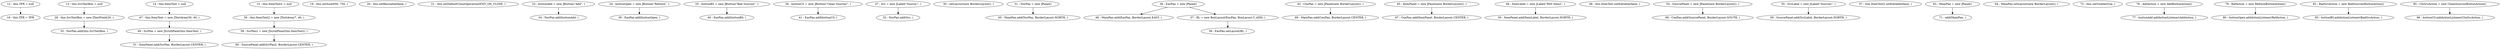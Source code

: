 digraph G {
"12 : this.TFR = null"
"12 : this.TFR = null" -> "18 : this.TFR = TFR" [style=dashed]
"13 : this.SrcTextBox = null"
"13 : this.SrcTextBox = null" -> "28 : this.SrcTextBox = new JTextField(20, )" [style=dashed]
"14 : this.ItemText = null"
"14 : this.ItemText = null" -> "47 : this.ItemText = new JTextArea(30, 40, )" [style=dashed]
"15 : this.ItemText2 = null"
"15 : this.ItemText2 = null" -> "56 : this.ItemText2 = new JTextArea(7, 40, )" [style=dashed]
"18 : this.TFR = TFR"
"19 : this.setSize(650, 750, )"
"20 : this.setResizable(false, )"
"21 : this.setDefaultCloseOperation(EXIT_ON_CLOSE, )"
"23 : buttonAdd = new JButton(\"Add\", )"
"23 : buttonAdd = new JButton(\"Add\", )" -> "34 : NorPan.add(buttonAdd, )"
"24 : buttonOpen = new JButton(\"Refresh\", )"
"24 : buttonOpen = new JButton(\"Refresh\", )" -> "39 : EasPan.add(buttonOpen, )"
"25 : buttonBS = new JButton(\"Bad Sources\", )"
"25 : buttonBS = new JButton(\"Bad Sources\", )" -> "40 : EasPan.add(buttonBS, )"
"26 : buttonCS = new JButton(\"Clean Sources\", )"
"26 : buttonCS = new JButton(\"Clean Sources\", )" -> "41 : EasPan.add(buttonCS, )"
"27 : Src = new JLabel(\"Source:\", )"
"27 : Src = new JLabel(\"Source:\", )" -> "32 : NorPan.add(Src, )"
"28 : this.SrcTextBox = new JTextField(20, )"
"28 : this.SrcTextBox = new JTextField(20, )" -> "33 : NorPan.add(this.SrcTextBox, )"
"30 : setLayout(new BorderLayout(), )"
"31 : NorPan = new JPanel()"
"31 : NorPan = new JPanel()" -> "65 : MainPan.add(NorPan, BorderLayout.NORTH, )"
"32 : NorPan.add(Src, )"
"33 : NorPan.add(this.SrcTextBox, )"
"34 : NorPan.add(buttonAdd, )"
"36 : EasPan = new JPanel()"
"36 : EasPan = new JPanel()" -> "66 : MainPan.add(EasPan, BorderLayout.EAST, )"
"36 : EasPan = new JPanel()" -> "37 : BL = new BoxLayout(EasPan, BoxLayout.Y_AXIS, )"
"37 : BL = new BoxLayout(EasPan, BoxLayout.Y_AXIS, )"
"37 : BL = new BoxLayout(EasPan, BoxLayout.Y_AXIS, )" -> "38 : EasPan.setLayout(BL, )"
"38 : EasPan.setLayout(BL, )"
"39 : EasPan.add(buttonOpen, )"
"40 : EasPan.add(buttonBS, )"
"41 : EasPan.add(buttonCS, )"
"43 : CenPan = new JPanel(new BorderLayout(), )"
"43 : CenPan = new JPanel(new BorderLayout(), )" -> "69 : MainPan.add(CenPan, BorderLayout.CENTER, )"
"45 : ItemPanel = new JPanel(new BorderLayout(), )"
"45 : ItemPanel = new JPanel(new BorderLayout(), )" -> "67 : CenPan.add(ItemPanel, BorderLayout.CENTER, )"
"46 : ItemLabel = new JLabel(\"RSS Items\", )"
"46 : ItemLabel = new JLabel(\"RSS Items\", )" -> "50 : ItemPanel.add(ItemLabel, BorderLayout.NORTH, )"
"47 : this.ItemText = new JTextArea(30, 40, )"
"47 : this.ItemText = new JTextArea(30, 40, )" -> "49 : ScrPan = new JScrollPane(this.ItemText, )"
"48 : this.ItemText.setEditable(false, )"
"49 : ScrPan = new JScrollPane(this.ItemText, )"
"49 : ScrPan = new JScrollPane(this.ItemText, )" -> "51 : ItemPanel.add(ScrPan, BorderLayout.CENTER, )"
"50 : ItemPanel.add(ItemLabel, BorderLayout.NORTH, )"
"51 : ItemPanel.add(ScrPan, BorderLayout.CENTER, )"
"54 : SourcePanel = new JPanel(new BorderLayout(), )"
"54 : SourcePanel = new JPanel(new BorderLayout(), )" -> "68 : CenPan.add(SourcePanel, BorderLayout.SOUTH, )"
"55 : SrcLabel = new JLabel(\"Sources\", )"
"55 : SrcLabel = new JLabel(\"Sources\", )" -> "59 : SourcePanel.add(SrcLabel, BorderLayout.NORTH, )"
"56 : this.ItemText2 = new JTextArea(7, 40, )"
"56 : this.ItemText2 = new JTextArea(7, 40, )" -> "58 : ScrPan2 = new JScrollPane(this.ItemText2, )"
"57 : this.ItemText2.setEditable(false, )"
"58 : ScrPan2 = new JScrollPane(this.ItemText2, )"
"58 : ScrPan2 = new JScrollPane(this.ItemText2, )" -> "60 : SourcePanel.add(ScrPan2, BorderLayout.CENTER, )"
"59 : SourcePanel.add(SrcLabel, BorderLayout.NORTH, )"
"60 : SourcePanel.add(ScrPan2, BorderLayout.CENTER, )"
"63 : MainPan = new JPanel()"
"63 : MainPan = new JPanel()" -> "71 : add(MainPan, )"
"64 : MainPan.setLayout(new BorderLayout(), )"
"65 : MainPan.add(NorPan, BorderLayout.NORTH, )"
"66 : MainPan.add(EasPan, BorderLayout.EAST, )"
"67 : CenPan.add(ItemPanel, BorderLayout.CENTER, )"
"68 : CenPan.add(SourcePanel, BorderLayout.SOUTH, )"
"69 : MainPan.add(CenPan, BorderLayout.CENTER, )"
"71 : add(MainPan, )"
"72 : this.setVisible(true, )"
"76 : AddAction = new AddButtonAction()"
"76 : AddAction = new AddButtonAction()" -> "77 : buttonAdd.addActionListener(AddAction, )"
"77 : buttonAdd.addActionListener(AddAction, )"
"79 : RefAction = new RefreshButtonAction()"
"79 : RefAction = new RefreshButtonAction()" -> "80 : buttonOpen.addActionListener(RefAction, )"
"80 : buttonOpen.addActionListener(RefAction, )"
"82 : BadSrcAction = new BadSourcesButtonAction()"
"82 : BadSrcAction = new BadSourcesButtonAction()" -> "83 : buttonBS.addActionListener(BadSrcAction, )"
"83 : buttonBS.addActionListener(BadSrcAction, )"
"85 : ClnSrcAction = new CleanSourcesButtonAction()"
"85 : ClnSrcAction = new CleanSourcesButtonAction()" -> "86 : buttonCS.addActionListener(ClnSrcAction, )"
"86 : buttonCS.addActionListener(ClnSrcAction, )"
}